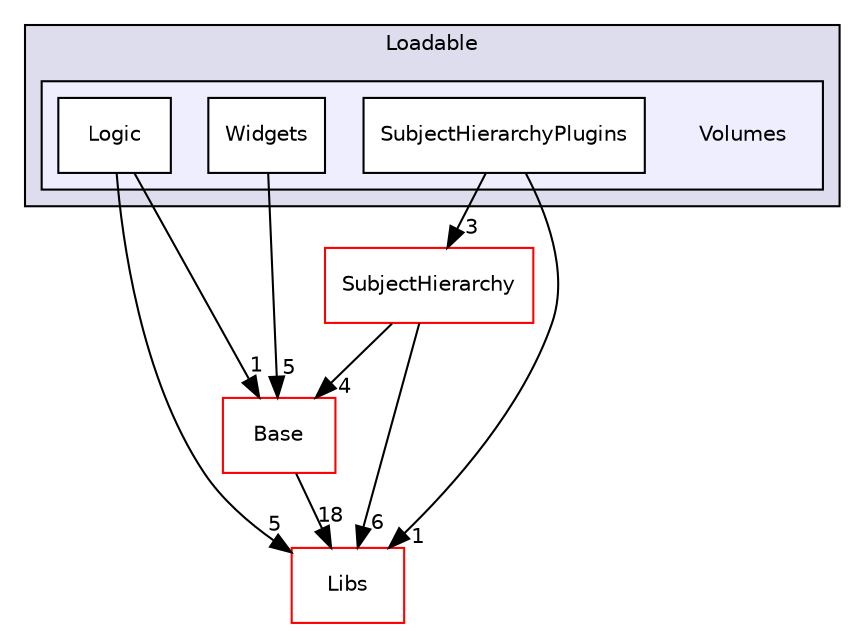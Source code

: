 digraph "Modules/Loadable/Volumes" {
  bgcolor=transparent;
  compound=true
  node [ fontsize="10", fontname="Helvetica"];
  edge [ labelfontsize="10", labelfontname="Helvetica"];
  subgraph clusterdir_d01fdafe93af837a1755aeb3a6390699 {
    graph [ bgcolor="#ddddee", pencolor="black", label="Loadable" fontname="Helvetica", fontsize="10", URL="dir_d01fdafe93af837a1755aeb3a6390699.html"]
  subgraph clusterdir_7e66b5ba9bf1f6ef143fe0ed8fb244d9 {
    graph [ bgcolor="#eeeeff", pencolor="black", label="" URL="dir_7e66b5ba9bf1f6ef143fe0ed8fb244d9.html"];
    dir_7e66b5ba9bf1f6ef143fe0ed8fb244d9 [shape=plaintext label="Volumes"];
    dir_cdf32e9718037f754aa71e142e7ec7c2 [shape=box label="Logic" color="black" fillcolor="white" style="filled" URL="dir_cdf32e9718037f754aa71e142e7ec7c2.html"];
    dir_f0788d00e3b44084335eefc243cbe13f [shape=box label="SubjectHierarchyPlugins" color="black" fillcolor="white" style="filled" URL="dir_f0788d00e3b44084335eefc243cbe13f.html"];
    dir_669ad6877e6e2267fb085fabf83a4ce9 [shape=box label="Widgets" color="black" fillcolor="white" style="filled" URL="dir_669ad6877e6e2267fb085fabf83a4ce9.html"];
  }
  }
  dir_6e6cb9563333489fde7459b1f95e59a5 [shape=box label="Libs" color="red" URL="dir_6e6cb9563333489fde7459b1f95e59a5.html"];
  dir_628593db0cdce5a76fb85526ae5aa762 [shape=box label="Base" color="red" URL="dir_628593db0cdce5a76fb85526ae5aa762.html"];
  dir_1694c2d71873d62d036e188d77c435ae [shape=box label="SubjectHierarchy" color="red" URL="dir_1694c2d71873d62d036e188d77c435ae.html"];
  dir_669ad6877e6e2267fb085fabf83a4ce9->dir_628593db0cdce5a76fb85526ae5aa762 [headlabel="5", labeldistance=1.5 headhref="dir_000145_000002.html"];
  dir_cdf32e9718037f754aa71e142e7ec7c2->dir_6e6cb9563333489fde7459b1f95e59a5 [headlabel="5", labeldistance=1.5 headhref="dir_000143_000014.html"];
  dir_cdf32e9718037f754aa71e142e7ec7c2->dir_628593db0cdce5a76fb85526ae5aa762 [headlabel="1", labeldistance=1.5 headhref="dir_000143_000002.html"];
  dir_628593db0cdce5a76fb85526ae5aa762->dir_6e6cb9563333489fde7459b1f95e59a5 [headlabel="18", labeldistance=1.5 headhref="dir_000002_000014.html"];
  dir_f0788d00e3b44084335eefc243cbe13f->dir_6e6cb9563333489fde7459b1f95e59a5 [headlabel="1", labeldistance=1.5 headhref="dir_000144_000014.html"];
  dir_f0788d00e3b44084335eefc243cbe13f->dir_1694c2d71873d62d036e188d77c435ae [headlabel="3", labeldistance=1.5 headhref="dir_000144_000107.html"];
  dir_1694c2d71873d62d036e188d77c435ae->dir_6e6cb9563333489fde7459b1f95e59a5 [headlabel="6", labeldistance=1.5 headhref="dir_000107_000014.html"];
  dir_1694c2d71873d62d036e188d77c435ae->dir_628593db0cdce5a76fb85526ae5aa762 [headlabel="4", labeldistance=1.5 headhref="dir_000107_000002.html"];
}
